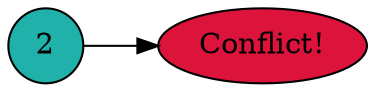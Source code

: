 digraph G {
        rankdir = LR
        size ="4,4";

        node[style=filled]
        
        conflict [label="Conflict!",shape=ellipse,fillcolor=crimson];
        
        node[shape=circle,fillcolor=lightseagreen];
 
        2 -> conflict;
 }
